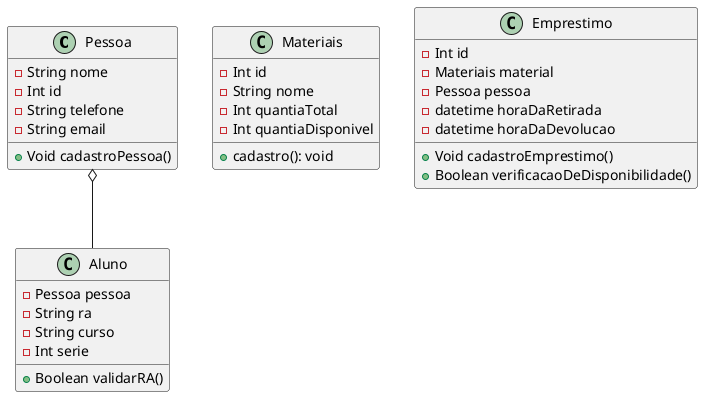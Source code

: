 @startuml   

class "Pessoa" as pes{
    -String nome
    -Int id
    -String telefone
    -String email

    +Void cadastroPessoa()
}
 
class "Aluno" as alu{
    -Pessoa pessoa
    -String ra
    -String curso
    -Int serie

    +Boolean validarRA()
}

class "Materiais" as mat{
    -Int id
    -String nome
    -Int quantiaTotal
    -Int quantiaDisponivel

    +cadastro(): void
}

class "Emprestimo" as emp{
    -Int id
    -Materiais material
    -Pessoa pessoa
    -datetime horaDaRetirada
    -datetime horaDaDevolucao

    +Void cadastroEmprestimo()
    +Boolean verificacaoDeDisponibilidade()
}

pes o-- alu


@enduml
